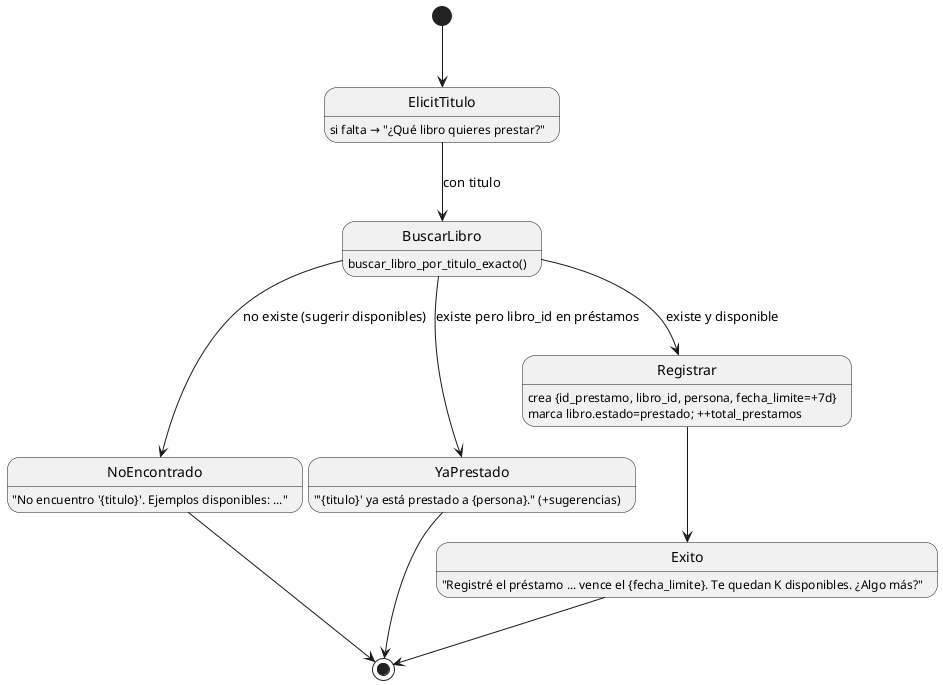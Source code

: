 @startuml Prestar
' PrestarLibro – Validaciones y registro
skinparam shadowing false

[*] --> ElicitTitulo
ElicitTitulo : si falta → "¿Qué libro quieres prestar?"
ElicitTitulo --> BuscarLibro : con titulo

BuscarLibro : buscar_libro_por_titulo_exacto()
BuscarLibro --> NoEncontrado : no existe (sugerir disponibles)
BuscarLibro --> YaPrestado : existe pero libro_id en préstamos
BuscarLibro --> Registrar : existe y disponible

YaPrestado : "'{titulo}' ya está prestado a {persona}." (+sugerencias)
YaPrestado --> [*]

Registrar : crea {id_prestamo, libro_id, persona, fecha_limite=+7d}
Registrar : marca libro.estado=prestado; ++total_prestamos
Registrar --> Exito

Exito : "Registré el préstamo ... vence el {fecha_limite}. Te quedan K disponibles. ¿Algo más?"
Exito --> [*]

NoEncontrado : "No encuentro '{titulo}'. Ejemplos disponibles: ..."
NoEncontrado --> [*]
@enduml
